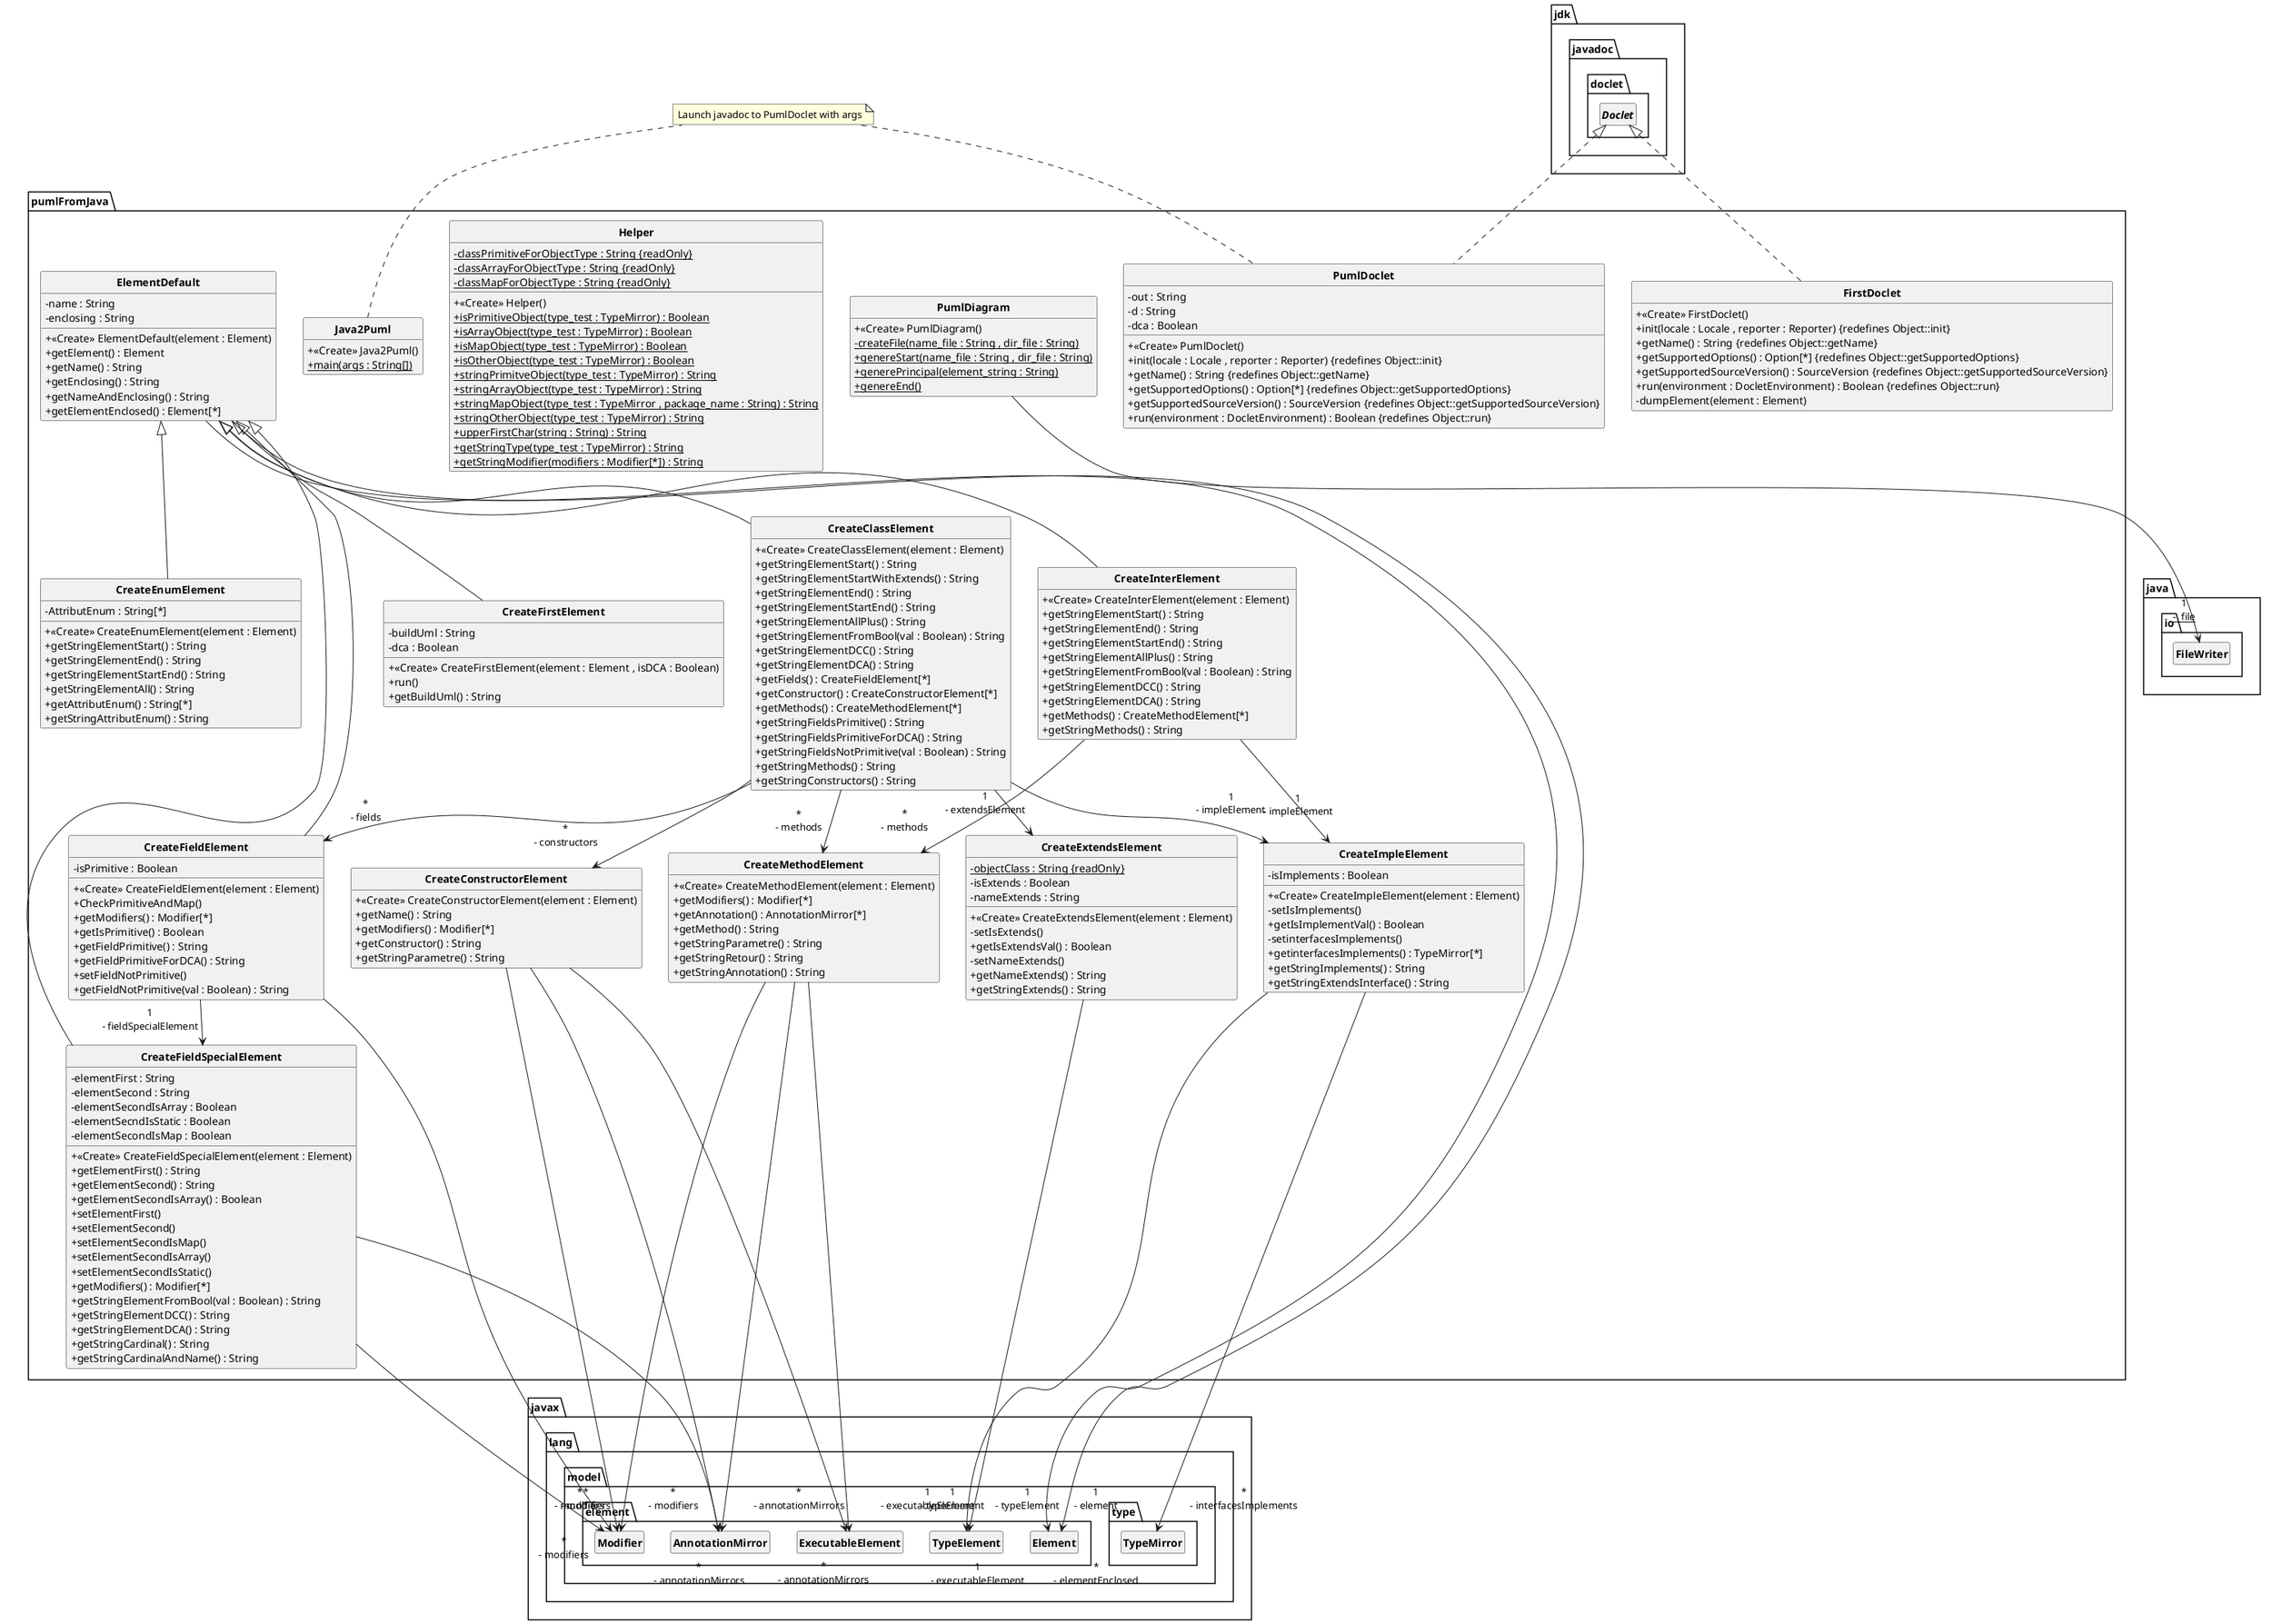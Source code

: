 @startuml
'https://plantuml.com/class-diagram
skinparam classAttributeIconSize 0
skinparam classFontStyle Bold
skinparam style strictuml
hide empty members

class pumlFromJava.CreateMethodElement  {
	+ <<Create>> CreateMethodElement(element : Element)
	+ getModifiers() : Modifier[*]
	+ getAnnotation() : AnnotationMirror[*]
	+ getMethod() : String
	+ getStringParametre() : String
	+ getStringRetour() : String
	+ getStringAnnotation() : String
}

pumlFromJava.CreateMethodElement --> "\t*\n\t- modifiers\n" javax.lang.model.element.Modifier
pumlFromJava.CreateMethodElement --> "\t*\n\t- annotationMirrors\n" javax.lang.model.element.AnnotationMirror
pumlFromJava.CreateMethodElement --> "\t1\n\t- executableElement\n" javax.lang.model.element.ExecutableElement

class pumlFromJava.CreateConstructorElement  {
	+ <<Create>> CreateConstructorElement(element : Element)
	+ getName() : String
	+ getModifiers() : Modifier[*]
	+ getConstructor() : String
	+ getStringParametre() : String
}

pumlFromJava.CreateConstructorElement --> "\t*\n\t- modifiers\n" javax.lang.model.element.Modifier
pumlFromJava.CreateConstructorElement --> "\t*\n\t- annotationMirrors\n" javax.lang.model.element.AnnotationMirror
pumlFromJava.CreateConstructorElement --> "\t1\n\t- executableElement\n" javax.lang.model.element.ExecutableElement

class pumlFromJava.FirstDoclet  implements jdk.javadoc.doclet.Doclet{
	+ <<Create>> FirstDoclet()
	+ init(locale : Locale , reporter : Reporter) {redefines Object::init}
	+ getName() : String {redefines Object::getName}
	+ getSupportedOptions() : Option[*] {redefines Object::getSupportedOptions}
	+ getSupportedSourceVersion() : SourceVersion {redefines Object::getSupportedSourceVersion}
	+ run(environment : DocletEnvironment) : Boolean {redefines Object::run}
	- dumpElement(element : Element)
}


class pumlFromJava.PumlDoclet  implements jdk.javadoc.doclet.Doclet{
	- out : String
	- d : String
	- dca : Boolean
	+ <<Create>> PumlDoclet()
	+ init(locale : Locale , reporter : Reporter) {redefines Object::init}
	+ getName() : String {redefines Object::getName}
	+ getSupportedOptions() : Option[*] {redefines Object::getSupportedOptions}
	+ getSupportedSourceVersion() : SourceVersion {redefines Object::getSupportedSourceVersion}
	+ run(environment : DocletEnvironment) : Boolean {redefines Object::run}
}

pumlFromJava.PumlDoclet --> "\t*\n\t- options\n" pumlFromJava.PumlDoclet.Option

class pumlFromJava.CreateImpleElement  {
	- isImplements : Boolean
	+ <<Create>> CreateImpleElement(element : Element)
	- setIsImplements()
	+ getIsImplementVal() : Boolean
	- setinterfacesImplements()
	+ getinterfacesImplements() : TypeMirror[*]
	+ getStringImplements() : String
	+ getStringExtendsInterface() : String
}

pumlFromJava.CreateImpleElement --> "\t1\n\t- typeElement\n" javax.lang.model.element.TypeElement
pumlFromJava.CreateImpleElement --> "\t*\n\t- interfacesImplements\n" javax.lang.model.type.TypeMirror

class pumlFromJava.CreateEnumElement extends pumlFromJava.ElementDefault {
	- AttributEnum : String[*]
	+ <<Create>> CreateEnumElement(element : Element)
	+ getStringElementStart() : String
	+ getStringElementEnd() : String
	+ getStringElementStartEnd() : String
	+ getStringElementAll() : String
	+ getAttributEnum() : String[*]
	+ getStringAttributEnum() : String
}


class pumlFromJava.CreateInterElement extends pumlFromJava.ElementDefault {
	+ <<Create>> CreateInterElement(element : Element)
	+ getStringElementStart() : String
	+ getStringElementEnd() : String
	+ getStringElementStartEnd() : String
	+ getStringElementAllPlus() : String
	+ getStringElementFromBool(val : Boolean) : String
	+ getStringElementDCC() : String
	+ getStringElementDCA() : String
	+ getMethods() : CreateMethodElement[*]
	+ getStringMethods() : String
}

pumlFromJava.CreateInterElement --> "\t*\n\t- methods\n" pumlFromJava.CreateMethodElement
pumlFromJava.CreateInterElement --> "\t1\n\t- impleElement\n" pumlFromJava.CreateImpleElement

class pumlFromJava.CreateFieldSpecialElement extends pumlFromJava.ElementDefault {
	- elementFirst : String
	- elementSecond : String
	- elementSecondIsArray : Boolean
	- elementSecndIsStatic : Boolean
	- elementSecondIsMap : Boolean
	+ <<Create>> CreateFieldSpecialElement(element : Element)
	+ getElementFirst() : String
	+ getElementSecond() : String
	+ getElementSecondIsArray() : Boolean
	+ setElementFirst()
	+ setElementSecond()
	+ setElementSecondIsMap()
	+ setElementSecondIsArray()
	+ setElementSecondIsStatic()
	+ getModifiers() : Modifier[*]
	+ getStringElementFromBool(val : Boolean) : String
	+ getStringElementDCC() : String
	+ getStringElementDCA() : String
	+ getStringCardinal() : String
	+ getStringCardinalAndName() : String
}

pumlFromJava.CreateFieldSpecialElement --> "\t*\n\t- modifiers\n" javax.lang.model.element.Modifier
pumlFromJava.CreateFieldSpecialElement --> "\t*\n\t- annotationMirrors\n" javax.lang.model.element.AnnotationMirror

class pumlFromJava.CreateFirstElement extends pumlFromJava.ElementDefault {
	- buildUml : String
	- dca : Boolean
	+ <<Create>> CreateFirstElement(element : Element , isDCA : Boolean)
	+ run()
	+ getBuildUml() : String
}


class pumlFromJava.Helper  {
	- {static} classPrimitiveForObjectType : String {readOnly}
	- {static} classArrayForObjectType : String {readOnly}
	- {static} classMapForObjectType : String {readOnly}
	+ <<Create>> Helper()
	+ {static} isPrimitiveObject(type_test : TypeMirror) : Boolean
	+ {static} isArrayObject(type_test : TypeMirror) : Boolean
	+ {static} isMapObject(type_test : TypeMirror) : Boolean
	+ {static} isOtherObject(type_test : TypeMirror) : Boolean
	+ {static} stringPrimitveObject(type_test : TypeMirror) : String
	+ {static} stringArrayObject(type_test : TypeMirror) : String
	+ {static} stringMapObject(type_test : TypeMirror , package_name : String) : String
	+ {static} stringOtherObject(type_test : TypeMirror) : String
	+ {static} upperFirstChar(string : String) : String
	+ {static} getStringType(type_test : TypeMirror) : String
	+ {static} getStringModifier(modifiers : Modifier[*]) : String
}


class pumlFromJava.ElementDefault  {
	- name : String
	- enclosing : String
	+ <<Create>> ElementDefault(element : Element)
	+ getElement() : Element
	+ getName() : String
	+ getEnclosing() : String
	+ getNameAndEnclosing() : String
	+ getElementEnclosed() : Element[*]
}

pumlFromJava.ElementDefault --> "\t1\n\t- element\n" javax.lang.model.element.Element
pumlFromJava.ElementDefault --> "\t*\n\t- elementEnclosed\n" javax.lang.model.element.Element

class pumlFromJava.CreateClassElement extends pumlFromJava.ElementDefault {
	+ <<Create>> CreateClassElement(element : Element)
	+ getStringElementStart() : String
	+ getStringElementStartWithExtends() : String
	+ getStringElementEnd() : String
	+ getStringElementStartEnd() : String
	+ getStringElementAllPlus() : String
	+ getStringElementFromBool(val : Boolean) : String
	+ getStringElementDCC() : String
	+ getStringElementDCA() : String
	+ getFields() : CreateFieldElement[*]
	+ getConstructor() : CreateConstructorElement[*]
	+ getMethods() : CreateMethodElement[*]
	+ getStringFieldsPrimitive() : String
	+ getStringFieldsPrimitiveForDCA() : String
	+ getStringFieldsNotPrimitive(val : Boolean) : String
	+ getStringMethods() : String
	+ getStringConstructors() : String
}

pumlFromJava.CreateClassElement --> "\t*\n\t- fields\n" pumlFromJava.CreateFieldElement
pumlFromJava.CreateClassElement --> "\t*\n\t- constructors\n" pumlFromJava.CreateConstructorElement
pumlFromJava.CreateClassElement --> "\t*\n\t- methods\n" pumlFromJava.CreateMethodElement
pumlFromJava.CreateClassElement --> "\t1\n\t- extendsElement\n" pumlFromJava.CreateExtendsElement
pumlFromJava.CreateClassElement --> "\t1\n\t- impleElement\n" pumlFromJava.CreateImpleElement

class pumlFromJava.Java2Puml  {
	+ <<Create>> Java2Puml()
	+ {static} main(args : String[])
}


class pumlFromJava.CreateExtendsElement  {
	- {static} objectClass : String {readOnly}
	- isExtends : Boolean
	- nameExtends : String
	+ <<Create>> CreateExtendsElement(element : Element)
	- setIsExtends()
	+ getIsExtendsVal() : Boolean
	- setNameExtends()
	+ getNameExtends() : String
	+ getStringExtends() : String
}

pumlFromJava.CreateExtendsElement --> "\t1\n\t- typeElement\n" javax.lang.model.element.TypeElement

class pumlFromJava.CreateFieldElement extends pumlFromJava.ElementDefault {
	- isPrimitive : Boolean
	+ <<Create>> CreateFieldElement(element : Element)
	+ CheckPrimitiveAndMap()
	+ getModifiers() : Modifier[*]
	+ getIsPrimitive() : Boolean
	+ getFieldPrimitive() : String
	+ getFieldPrimitiveForDCA() : String
	+ setFieldNotPrimitive()
	+ getFieldNotPrimitive(val : Boolean) : String
}

pumlFromJava.CreateFieldElement --> "\t*\n\t- modifiers\n" javax.lang.model.element.Modifier
pumlFromJava.CreateFieldElement --> "\t1\n\t- fieldSpecialElement\n" pumlFromJava.CreateFieldSpecialElement

class pumlFromJava.PumlDiagram  {
	+ <<Create>> PumlDiagram()
	- {static} createFile(name_file : String , dir_file : String)
	+ {static} genereStart(name_file : String , dir_file : String)
	+ {static} generePrincipal(element_string : String)
	+ {static} genereEnd()
}

pumlFromJava.PumlDiagram --> "\t1\n\t<u>-  file</u>\n" java.io.FileWriter

note "Launch javadoc to PumlDoclet with args" as N2
Java2Puml .. N2
N2 .. PumlDoclet

@enduml
